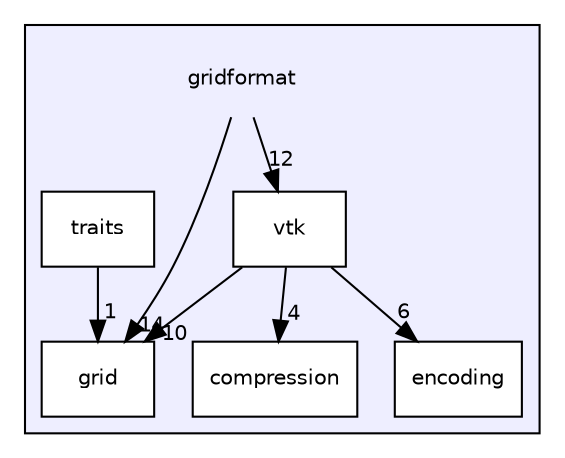 digraph "/__w/gridformat/gridformat/gridformat" {
  compound=true
  node [ fontsize="10", fontname="Helvetica"];
  edge [ labelfontsize="10", labelfontname="Helvetica"];
  subgraph clusterdir_e7c175008ea20c864d9ef3009d7f4301 {
    graph [ bgcolor="#eeeeff", pencolor="black", label="" URL="dir_e7c175008ea20c864d9ef3009d7f4301.html"];
    dir_e7c175008ea20c864d9ef3009d7f4301 [shape=plaintext label="gridformat"];
  dir_0ff2e0e61e3af8ee34dddebe9f0268dc [shape=box label="compression" fillcolor="white" style="filled" URL="dir_0ff2e0e61e3af8ee34dddebe9f0268dc.html"];
  dir_ccfa84e27b2c4c552e7baede3d3b9943 [shape=box label="encoding" fillcolor="white" style="filled" URL="dir_ccfa84e27b2c4c552e7baede3d3b9943.html"];
  dir_ccba52d8fa730bec2eeb71410e3b9ab7 [shape=box label="grid" fillcolor="white" style="filled" URL="dir_ccba52d8fa730bec2eeb71410e3b9ab7.html"];
  dir_e3c16a4d562f37f7380f531bc4a86d92 [shape=box label="traits" fillcolor="white" style="filled" URL="dir_e3c16a4d562f37f7380f531bc4a86d92.html"];
  dir_d0390f0727238e67894f11fe1a76445e [shape=box label="vtk" fillcolor="white" style="filled" URL="dir_d0390f0727238e67894f11fe1a76445e.html"];
  }
  dir_e7c175008ea20c864d9ef3009d7f4301->dir_ccba52d8fa730bec2eeb71410e3b9ab7 [headlabel="14", labeldistance=1.5 headhref="dir_000003_000006.html"];
  dir_e7c175008ea20c864d9ef3009d7f4301->dir_d0390f0727238e67894f11fe1a76445e [headlabel="12", labeldistance=1.5 headhref="dir_000003_000008.html"];
  dir_e3c16a4d562f37f7380f531bc4a86d92->dir_ccba52d8fa730bec2eeb71410e3b9ab7 [headlabel="1", labeldistance=1.5 headhref="dir_000007_000006.html"];
  dir_d0390f0727238e67894f11fe1a76445e->dir_0ff2e0e61e3af8ee34dddebe9f0268dc [headlabel="4", labeldistance=1.5 headhref="dir_000008_000004.html"];
  dir_d0390f0727238e67894f11fe1a76445e->dir_ccba52d8fa730bec2eeb71410e3b9ab7 [headlabel="10", labeldistance=1.5 headhref="dir_000008_000006.html"];
  dir_d0390f0727238e67894f11fe1a76445e->dir_ccfa84e27b2c4c552e7baede3d3b9943 [headlabel="6", labeldistance=1.5 headhref="dir_000008_000005.html"];
}
